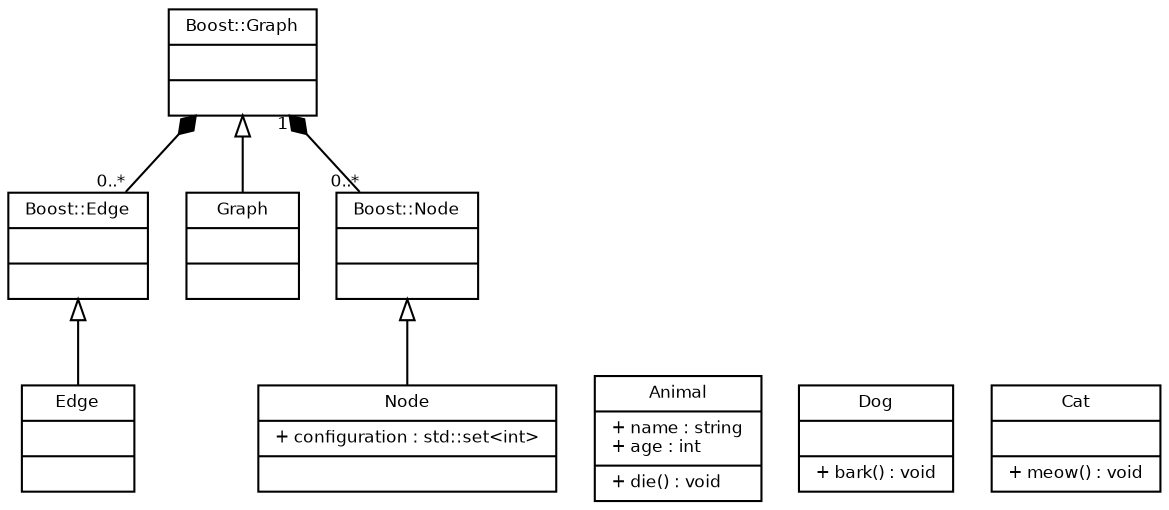 digraph G {
	rankdir="BT";
	fontname = "Bitstream Vera Sans"
	fontsize = 8

	node [
		fontname = "Bitstream Vera Sans"
		fontsize = 8
		shape = "record"
	]

	edge [
		fontname = "Bitstream Vera Sans"
		fontsize = 8
	]

	BNode [	label="{Boost::Node||}" ];
	BEdge [	label="{Boost::Edge||}" ];
	BGraph [ label="{Boost::Graph||}" ];

	CNode [	label="{Node|+ configuration : std::set\<int\>\l|}" ];
	CEdge [	label="{Edge||}" ];
	CGraph [ label="{Graph||}" ];

	Animal [
		label = "{Animal|+ name : string\l+ age : int\l|+ die() : void\l}"
	]

	Dog [
		label = "{Dog||+ bark() : void\l}"
	]

	Cat [
		label = "{Cat||+ meow() : void\l}"
	]

	edge [
		arrowhead = "empty"
	]

	CNode->BNode;
	CEdge->BEdge;
	CGraph->BGraph;

	edge [
		arrowhead = "diamond"

		headlabel = "1"
		taillabel = "0..*"
	]

	BNode->BGraph;
	BEdge->BGraph;

}
